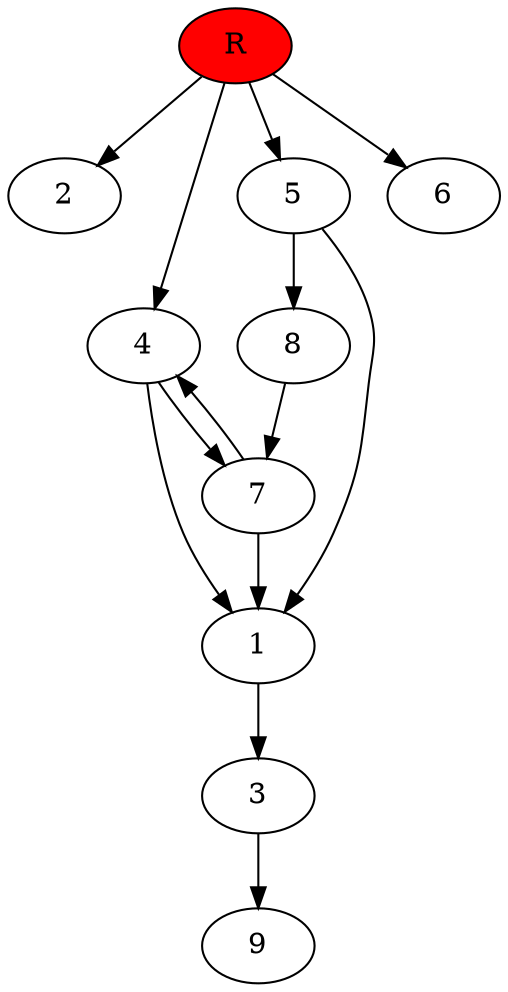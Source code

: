 digraph prb33413 {
	1
	2
	3
	4
	5
	6
	7
	8
	R [fillcolor="#ff0000" style=filled]
	1 -> 3
	3 -> 9
	4 -> 1
	4 -> 7
	5 -> 1
	5 -> 8
	7 -> 1
	7 -> 4
	8 -> 7
	R -> 2
	R -> 4
	R -> 5
	R -> 6
}
